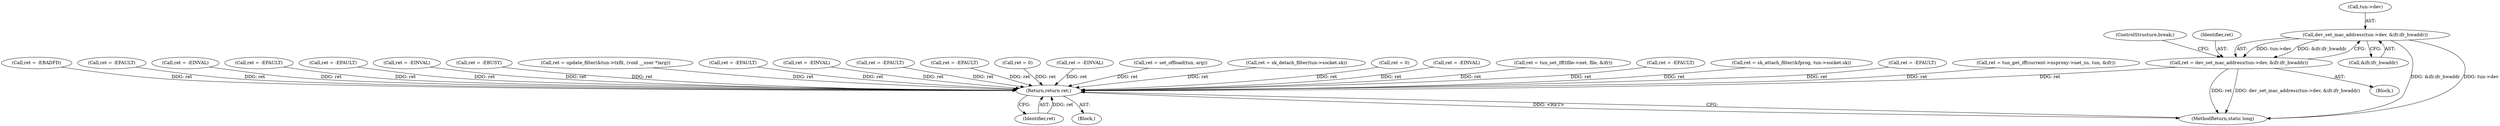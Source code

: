 digraph "0_linux_a117dacde0288f3ec60b6e5bcedae8fa37ee0dfc@pointer" {
"1000456" [label="(Call,dev_set_mac_address(tun->dev, &ifr.ifr_hwaddr))"];
"1000454" [label="(Call,ret = dev_set_mac_address(tun->dev, &ifr.ifr_hwaddr))"];
"1000634" [label="(Return,return ret;)"];
"1000218" [label="(Call,ret = -EBADFD)"];
"1000482" [label="(Call,ret = -EFAULT)"];
"1000460" [label="(Call,&ifr.ifr_hwaddr)"];
"1000385" [label="(Call,ret = -EINVAL)"];
"1000524" [label="(Call,ret = -EFAULT)"];
"1000213" [label="(Call,ret = -EFAULT)"];
"1000563" [label="(Call,ret = -EINVAL)"];
"1000636" [label="(MethodReturn,static long)"];
"1000342" [label="(Call,ret = -EBUSY)"];
"1000398" [label="(Call,ret = update_filter(&tun->txflt, (void __user *)arg))"];
"1000439" [label="(Call,ret = -EFAULT)"];
"1000454" [label="(Call,ret = dev_set_mac_address(tun->dev, &ifr.ifr_hwaddr))"];
"1000635" [label="(Identifier,ret)"];
"1000551" [label="(Call,ret = -EINVAL)"];
"1000496" [label="(Call,ret = -EFAULT)"];
"1000258" [label="(Call,ret = -EFAULT)"];
"1000366" [label="(Call,ret = 0)"];
"1000117" [label="(Block,)"];
"1000623" [label="(Call,ret = -EINVAL)"];
"1000456" [label="(Call,dev_set_mac_address(tun->dev, &ifr.ifr_hwaddr))"];
"1000634" [label="(Return,return ret;)"];
"1000378" [label="(Call,ret = set_offload(tun, arg))"];
"1000613" [label="(Call,ret = sk_detach_filter(tun->socket.sk))"];
"1000231" [label="(Call,ret = 0)"];
"1000464" [label="(ControlStructure,break;)"];
"1000457" [label="(Call,tun->dev)"];
"1000600" [label="(Call,ret = -EINVAL)"];
"1000195" [label="(Call,ret = tun_set_iff(tfile->net, file, &ifr))"];
"1000576" [label="(Call,ret = -EFAULT)"];
"1000455" [label="(Identifier,ret)"];
"1000588" [label="(Call,ret = sk_attach_filter(&fprog, tun->socket.sk))"];
"1000538" [label="(Call,ret = -EFAULT)"];
"1000236" [label="(Block,)"];
"1000238" [label="(Call,ret = tun_get_iff(current->nsproxy->net_ns, tun, &ifr))"];
"1000456" -> "1000454"  [label="AST: "];
"1000456" -> "1000460"  [label="CFG: "];
"1000457" -> "1000456"  [label="AST: "];
"1000460" -> "1000456"  [label="AST: "];
"1000454" -> "1000456"  [label="CFG: "];
"1000456" -> "1000636"  [label="DDG: &ifr.ifr_hwaddr"];
"1000456" -> "1000636"  [label="DDG: tun->dev"];
"1000456" -> "1000454"  [label="DDG: tun->dev"];
"1000456" -> "1000454"  [label="DDG: &ifr.ifr_hwaddr"];
"1000454" -> "1000236"  [label="AST: "];
"1000455" -> "1000454"  [label="AST: "];
"1000464" -> "1000454"  [label="CFG: "];
"1000454" -> "1000636"  [label="DDG: ret"];
"1000454" -> "1000636"  [label="DDG: dev_set_mac_address(tun->dev, &ifr.ifr_hwaddr)"];
"1000454" -> "1000634"  [label="DDG: ret"];
"1000634" -> "1000117"  [label="AST: "];
"1000634" -> "1000635"  [label="CFG: "];
"1000635" -> "1000634"  [label="AST: "];
"1000636" -> "1000634"  [label="CFG: "];
"1000634" -> "1000636"  [label="DDG: <RET>"];
"1000635" -> "1000634"  [label="DDG: ret"];
"1000524" -> "1000634"  [label="DDG: ret"];
"1000588" -> "1000634"  [label="DDG: ret"];
"1000238" -> "1000634"  [label="DDG: ret"];
"1000439" -> "1000634"  [label="DDG: ret"];
"1000218" -> "1000634"  [label="DDG: ret"];
"1000623" -> "1000634"  [label="DDG: ret"];
"1000496" -> "1000634"  [label="DDG: ret"];
"1000378" -> "1000634"  [label="DDG: ret"];
"1000366" -> "1000634"  [label="DDG: ret"];
"1000563" -> "1000634"  [label="DDG: ret"];
"1000231" -> "1000634"  [label="DDG: ret"];
"1000538" -> "1000634"  [label="DDG: ret"];
"1000385" -> "1000634"  [label="DDG: ret"];
"1000258" -> "1000634"  [label="DDG: ret"];
"1000613" -> "1000634"  [label="DDG: ret"];
"1000342" -> "1000634"  [label="DDG: ret"];
"1000576" -> "1000634"  [label="DDG: ret"];
"1000482" -> "1000634"  [label="DDG: ret"];
"1000213" -> "1000634"  [label="DDG: ret"];
"1000195" -> "1000634"  [label="DDG: ret"];
"1000551" -> "1000634"  [label="DDG: ret"];
"1000398" -> "1000634"  [label="DDG: ret"];
"1000600" -> "1000634"  [label="DDG: ret"];
}
